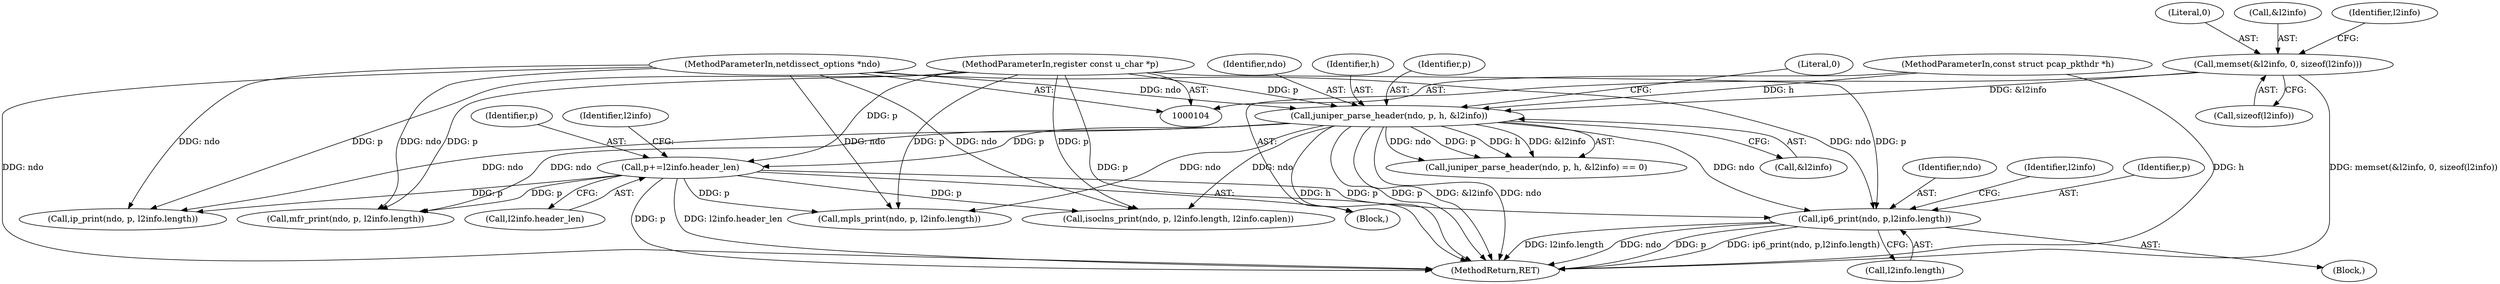 digraph "0_tcpdump_1dcd10aceabbc03bf571ea32b892c522cbe923de_7@pointer" {
"1000180" [label="(Call,ip6_print(ndo, p,l2info.length))"];
"1000123" [label="(Call,juniper_parse_header(ndo, p, h, &l2info))"];
"1000105" [label="(MethodParameterIn,netdissect_options *ndo)"];
"1000107" [label="(MethodParameterIn,register const u_char *p)"];
"1000106" [label="(MethodParameterIn,const struct pcap_pkthdr *h)"];
"1000110" [label="(Call,memset(&l2info, 0, sizeof(l2info)))"];
"1000134" [label="(Call,p+=l2info.header_len)"];
"1000105" [label="(MethodParameterIn,netdissect_options *ndo)"];
"1000123" [label="(Call,juniper_parse_header(ndo, p, h, &l2info))"];
"1000113" [label="(Literal,0)"];
"1000146" [label="(Call,mfr_print(ndo, p, l2info.length))"];
"1000142" [label="(Identifier,l2info)"];
"1000183" [label="(Call,l2info.length)"];
"1000122" [label="(Call,juniper_parse_header(ndo, p, h, &l2info) == 0)"];
"1000124" [label="(Identifier,ndo)"];
"1000136" [label="(Call,l2info.header_len)"];
"1000114" [label="(Call,sizeof(l2info))"];
"1000126" [label="(Identifier,h)"];
"1000181" [label="(Identifier,ndo)"];
"1000134" [label="(Call,p+=l2info.header_len)"];
"1000180" [label="(Call,ip6_print(ndo, p,l2info.length))"];
"1000294" [label="(MethodReturn,RET)"];
"1000127" [label="(Call,&l2info)"];
"1000167" [label="(Block,)"];
"1000125" [label="(Identifier,p)"];
"1000111" [label="(Call,&l2info)"];
"1000108" [label="(Block,)"];
"1000135" [label="(Identifier,p)"];
"1000188" [label="(Identifier,l2info)"];
"1000106" [label="(MethodParameterIn,const struct pcap_pkthdr *h)"];
"1000169" [label="(Call,ip_print(ndo, p, l2info.length))"];
"1000191" [label="(Call,mpls_print(ndo, p, l2info.length))"];
"1000110" [label="(Call,memset(&l2info, 0, sizeof(l2info)))"];
"1000107" [label="(MethodParameterIn,register const u_char *p)"];
"1000129" [label="(Literal,0)"];
"1000202" [label="(Call,isoclns_print(ndo, p, l2info.length, l2info.caplen))"];
"1000118" [label="(Identifier,l2info)"];
"1000182" [label="(Identifier,p)"];
"1000180" -> "1000167"  [label="AST: "];
"1000180" -> "1000183"  [label="CFG: "];
"1000181" -> "1000180"  [label="AST: "];
"1000182" -> "1000180"  [label="AST: "];
"1000183" -> "1000180"  [label="AST: "];
"1000188" -> "1000180"  [label="CFG: "];
"1000180" -> "1000294"  [label="DDG: ndo"];
"1000180" -> "1000294"  [label="DDG: p"];
"1000180" -> "1000294"  [label="DDG: ip6_print(ndo, p,l2info.length)"];
"1000180" -> "1000294"  [label="DDG: l2info.length"];
"1000123" -> "1000180"  [label="DDG: ndo"];
"1000105" -> "1000180"  [label="DDG: ndo"];
"1000134" -> "1000180"  [label="DDG: p"];
"1000107" -> "1000180"  [label="DDG: p"];
"1000123" -> "1000122"  [label="AST: "];
"1000123" -> "1000127"  [label="CFG: "];
"1000124" -> "1000123"  [label="AST: "];
"1000125" -> "1000123"  [label="AST: "];
"1000126" -> "1000123"  [label="AST: "];
"1000127" -> "1000123"  [label="AST: "];
"1000129" -> "1000123"  [label="CFG: "];
"1000123" -> "1000294"  [label="DDG: h"];
"1000123" -> "1000294"  [label="DDG: p"];
"1000123" -> "1000294"  [label="DDG: &l2info"];
"1000123" -> "1000294"  [label="DDG: ndo"];
"1000123" -> "1000122"  [label="DDG: ndo"];
"1000123" -> "1000122"  [label="DDG: p"];
"1000123" -> "1000122"  [label="DDG: h"];
"1000123" -> "1000122"  [label="DDG: &l2info"];
"1000105" -> "1000123"  [label="DDG: ndo"];
"1000107" -> "1000123"  [label="DDG: p"];
"1000106" -> "1000123"  [label="DDG: h"];
"1000110" -> "1000123"  [label="DDG: &l2info"];
"1000123" -> "1000134"  [label="DDG: p"];
"1000123" -> "1000146"  [label="DDG: ndo"];
"1000123" -> "1000169"  [label="DDG: ndo"];
"1000123" -> "1000191"  [label="DDG: ndo"];
"1000123" -> "1000202"  [label="DDG: ndo"];
"1000105" -> "1000104"  [label="AST: "];
"1000105" -> "1000294"  [label="DDG: ndo"];
"1000105" -> "1000146"  [label="DDG: ndo"];
"1000105" -> "1000169"  [label="DDG: ndo"];
"1000105" -> "1000191"  [label="DDG: ndo"];
"1000105" -> "1000202"  [label="DDG: ndo"];
"1000107" -> "1000104"  [label="AST: "];
"1000107" -> "1000294"  [label="DDG: p"];
"1000107" -> "1000134"  [label="DDG: p"];
"1000107" -> "1000146"  [label="DDG: p"];
"1000107" -> "1000169"  [label="DDG: p"];
"1000107" -> "1000191"  [label="DDG: p"];
"1000107" -> "1000202"  [label="DDG: p"];
"1000106" -> "1000104"  [label="AST: "];
"1000106" -> "1000294"  [label="DDG: h"];
"1000110" -> "1000108"  [label="AST: "];
"1000110" -> "1000114"  [label="CFG: "];
"1000111" -> "1000110"  [label="AST: "];
"1000113" -> "1000110"  [label="AST: "];
"1000114" -> "1000110"  [label="AST: "];
"1000118" -> "1000110"  [label="CFG: "];
"1000110" -> "1000294"  [label="DDG: memset(&l2info, 0, sizeof(l2info))"];
"1000134" -> "1000108"  [label="AST: "];
"1000134" -> "1000136"  [label="CFG: "];
"1000135" -> "1000134"  [label="AST: "];
"1000136" -> "1000134"  [label="AST: "];
"1000142" -> "1000134"  [label="CFG: "];
"1000134" -> "1000294"  [label="DDG: p"];
"1000134" -> "1000294"  [label="DDG: l2info.header_len"];
"1000134" -> "1000146"  [label="DDG: p"];
"1000134" -> "1000169"  [label="DDG: p"];
"1000134" -> "1000191"  [label="DDG: p"];
"1000134" -> "1000202"  [label="DDG: p"];
}
